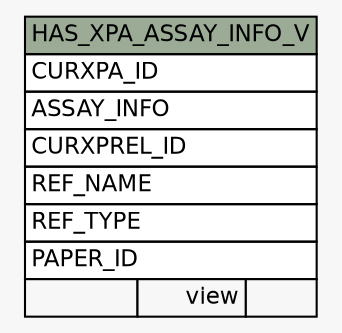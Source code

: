 // dot 2.38.0 on Windows 10 10.0
// SchemaSpy rev Unknown
digraph "HAS_XPA_ASSAY_INFO_V" {
  graph [
    rankdir="RL"
    bgcolor="#f7f7f7"
    nodesep="0.18"
    ranksep="0.46"
    fontname="Helvetica"
    fontsize="11"
  ];
  node [
    fontname="Helvetica"
    fontsize="11"
    shape="plaintext"
  ];
  edge [
    arrowsize="0.8"
  ];
  "HAS_XPA_ASSAY_INFO_V" [
    label=<
    <TABLE BORDER="0" CELLBORDER="1" CELLSPACING="0" BGCOLOR="#ffffff">
      <TR><TD COLSPAN="3" BGCOLOR="#9bab96" ALIGN="CENTER">HAS_XPA_ASSAY_INFO_V</TD></TR>
      <TR><TD PORT="CURXPA_ID" COLSPAN="3" ALIGN="LEFT">CURXPA_ID</TD></TR>
      <TR><TD PORT="ASSAY_INFO" COLSPAN="3" ALIGN="LEFT">ASSAY_INFO</TD></TR>
      <TR><TD PORT="CURXPREL_ID" COLSPAN="3" ALIGN="LEFT">CURXPREL_ID</TD></TR>
      <TR><TD PORT="REF_NAME" COLSPAN="3" ALIGN="LEFT">REF_NAME</TD></TR>
      <TR><TD PORT="REF_TYPE" COLSPAN="3" ALIGN="LEFT">REF_TYPE</TD></TR>
      <TR><TD PORT="PAPER_ID" COLSPAN="3" ALIGN="LEFT">PAPER_ID</TD></TR>
      <TR><TD ALIGN="LEFT" BGCOLOR="#f7f7f7">  </TD><TD ALIGN="RIGHT" BGCOLOR="#f7f7f7">view</TD><TD ALIGN="RIGHT" BGCOLOR="#f7f7f7">  </TD></TR>
    </TABLE>>
    URL="tables/HAS_XPA_ASSAY_INFO_V.html"
    tooltip="HAS_XPA_ASSAY_INFO_V"
  ];
}
